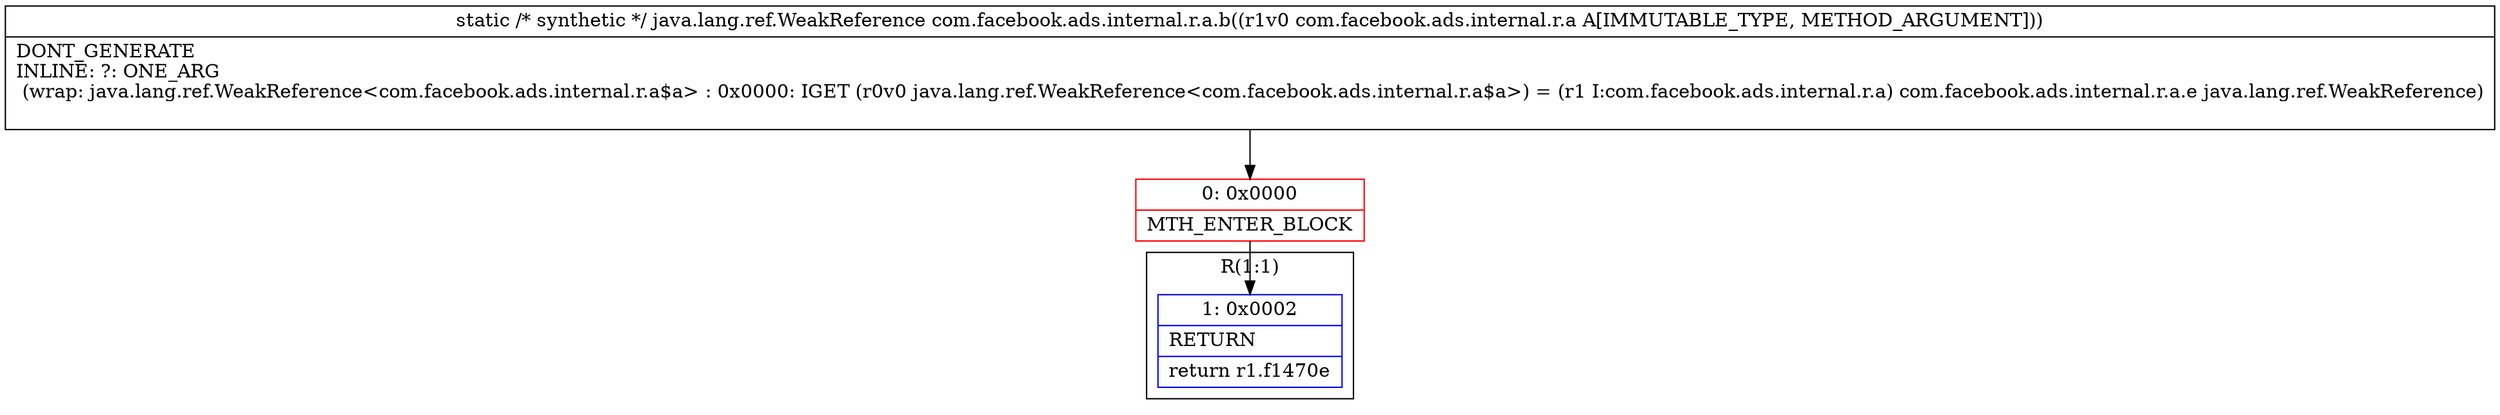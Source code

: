 digraph "CFG forcom.facebook.ads.internal.r.a.b(Lcom\/facebook\/ads\/internal\/r\/a;)Ljava\/lang\/ref\/WeakReference;" {
subgraph cluster_Region_964325103 {
label = "R(1:1)";
node [shape=record,color=blue];
Node_1 [shape=record,label="{1\:\ 0x0002|RETURN\l|return r1.f1470e\l}"];
}
Node_0 [shape=record,color=red,label="{0\:\ 0x0000|MTH_ENTER_BLOCK\l}"];
MethodNode[shape=record,label="{static \/* synthetic *\/ java.lang.ref.WeakReference com.facebook.ads.internal.r.a.b((r1v0 com.facebook.ads.internal.r.a A[IMMUTABLE_TYPE, METHOD_ARGUMENT]))  | DONT_GENERATE\lINLINE: ?: ONE_ARG  \l  (wrap: java.lang.ref.WeakReference\<com.facebook.ads.internal.r.a$a\> : 0x0000: IGET  (r0v0 java.lang.ref.WeakReference\<com.facebook.ads.internal.r.a$a\>) = (r1 I:com.facebook.ads.internal.r.a) com.facebook.ads.internal.r.a.e java.lang.ref.WeakReference)\l\l}"];
MethodNode -> Node_0;
Node_0 -> Node_1;
}

